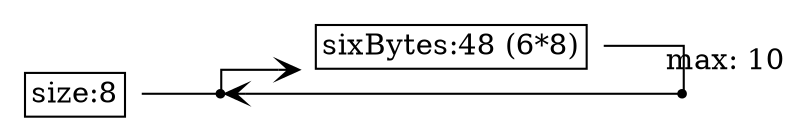digraph G {
  rankdir = LR;
  graph [splines=ortho];
  node [shape=plaintext];
  edge [arrowhead=vee];

  n0 [label=<
    <TABLE BORDER="0" CELLBORDER="1" CELLSPACING="0" TOOLTIP="Foo" HREF="#">
      <TR><TD>size:8</TD></TR>
    </TABLE>
  >];
  n1 [shape=point];
  n2 [label=<
    <TABLE BORDER="0" CELLBORDER="1" CELLSPACING="0" TOOLTIP="Foo.sixBytes" HREF="#">
      <TR><TD>sixBytes:48 (6*8)</TD></TR>
    </TABLE>
  >];
  n3 [shape=point];

  n3 -> n1;
  n0 -> n1 [arrowhead=none];
  n1 -> n2;
  n2 -> n3 [arrowhead=none, xlabel="max: 10"];
}
